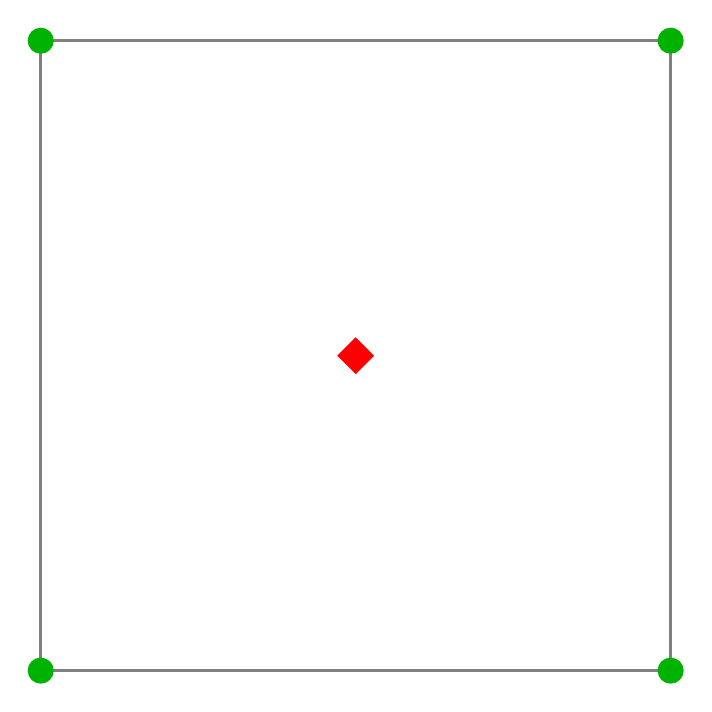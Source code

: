 ﻿\begin{tikzpicture}[scale=2]

\tikzstyle{mysquare}=[
  regular polygon,
  regular polygon sides=4,
  %draw,
  fill=red,
  minimum size =1mm,
 scale=1,
 rotate=45]

\tikzstyle{mycircle}=[
  circle,
  %draw,
  fill=green!70!black,
  minimum size =1mm,
  scale=1]


\path
  (0,0) coordinate(A)
  (4,0) coordinate(B)
  (4,4) coordinate(C)
  (0,4) coordinate (D)
  ;

% Lines
\draw[very thick, black!50] (A)--(B)--(C)--(D)--cycle;
%\draw[very thick, black!50] (0,0)--(4,4);
%\draw[very thick, black!50] (0,4)--(4,0);

% points
\draw
 node[mycircle] at (A) {}
 node[mycircle] at (B) {}
 node[mycircle] at (C) {}
 node[mycircle] at (D) {}
;

\draw
 node[mysquare] at (2,2) {}
;


\end{tikzpicture}
